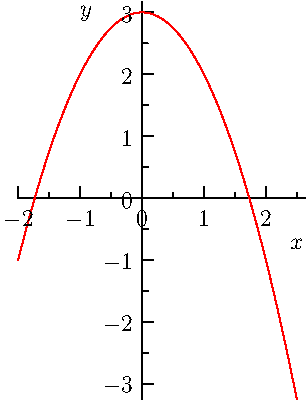 import graph;

size (0,200);

real f(real x) { return 3-x^2; }

draw(graph(f,-2,2.5),red);

//xaxis(xmin=-1,xmax=4,LeftTicks);
xaxis("$x$",LeftTicks);
//yaxis("$y$",ymin=-1,ymax=4,RightTicks);
yaxis("$y$",RightTicks);

//path c=circle((1,2),0.05);
//filldraw(c,white);
//draw(c,red);

//draw((-1,0)--(4,0),blue+2);

//path c=circle((3,0),0.05);
//filldraw(c,white);
//draw(c,blue);
